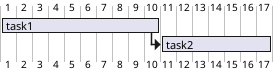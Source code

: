 @startgantt
[task1] lasts 10 days
[task2] lasts 1 weeks and starts at [task1]'s end

[task1] links to [[http://plantuml.com]]
[task2] links to [[https://www.google.com]]

@endgantt